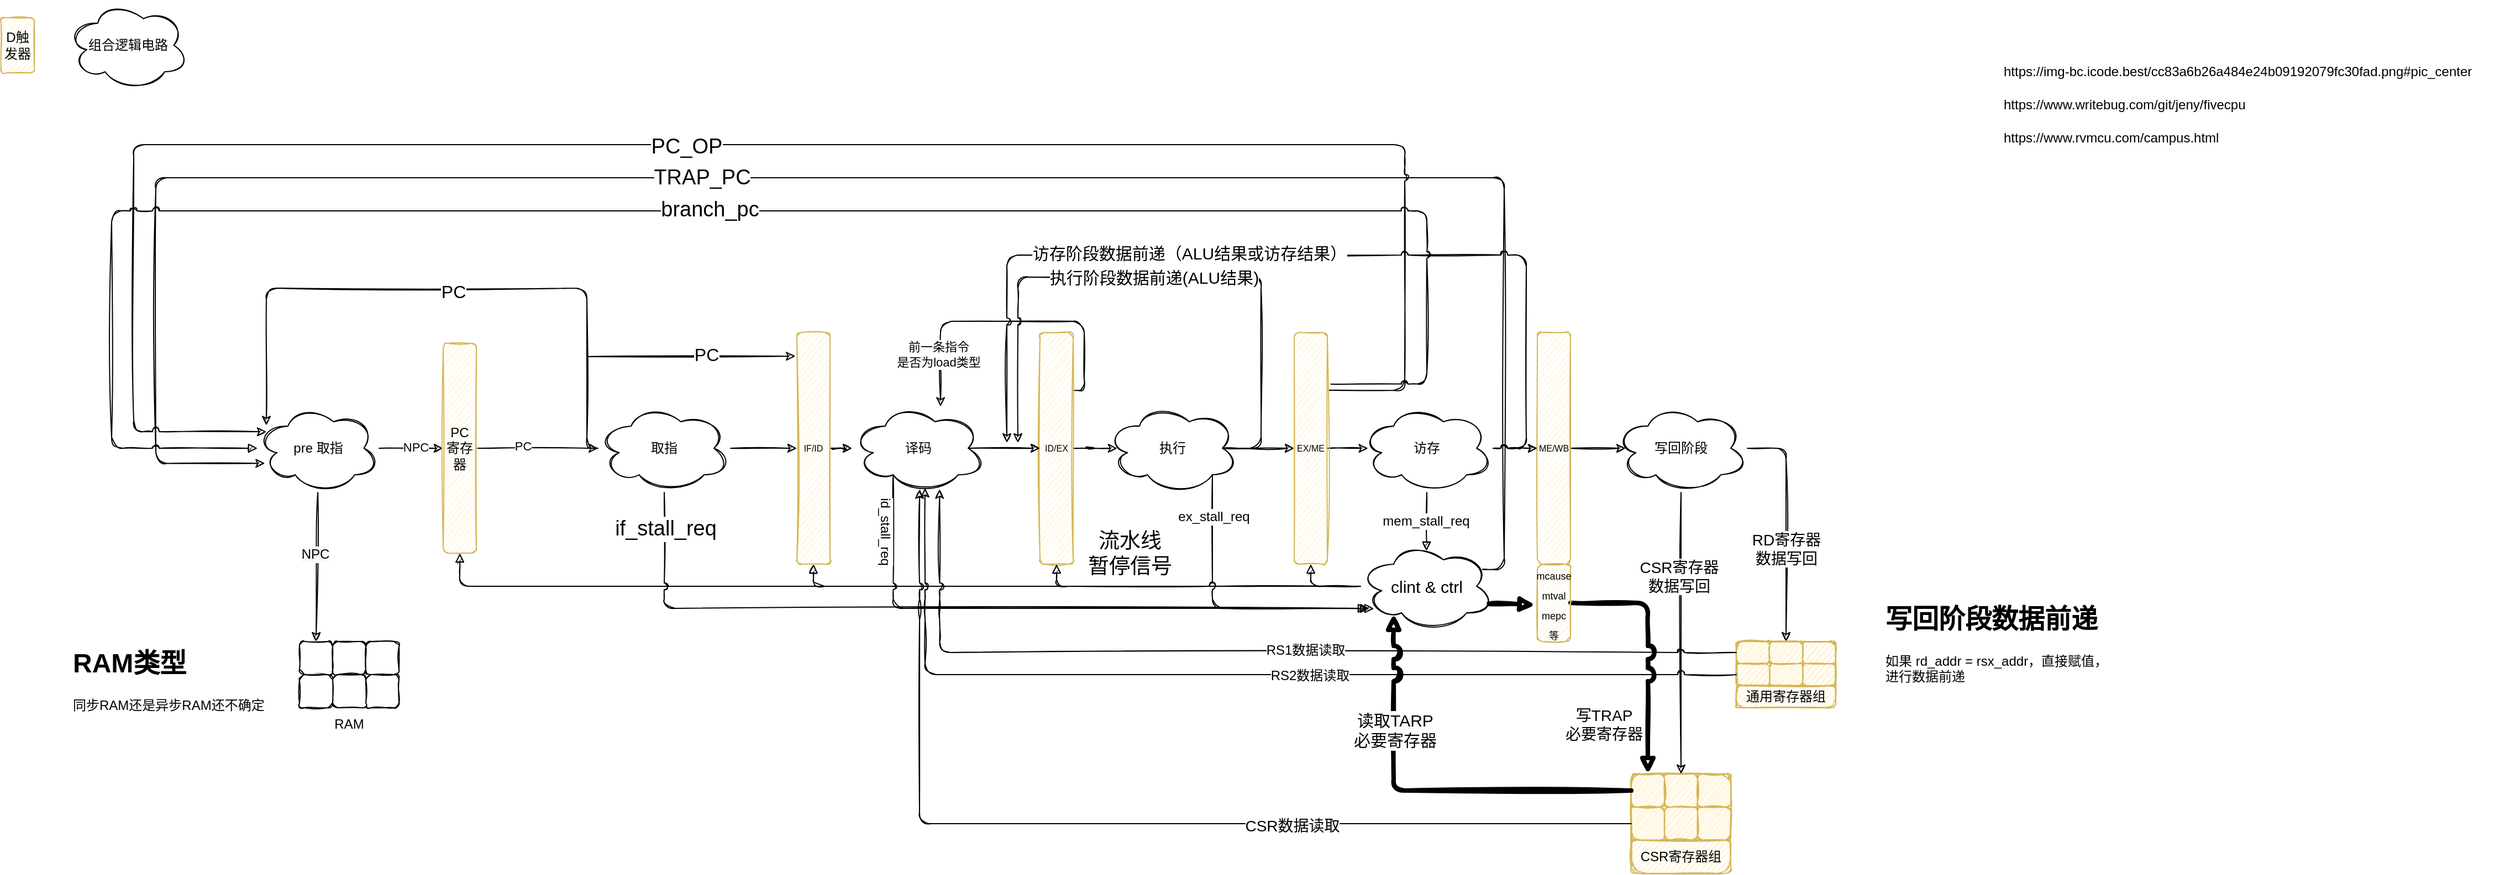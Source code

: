 <mxfile>
    <diagram id="fFQ4FI2WHlDWYevL5R3L" name="第 1 页">
        <mxGraphModel dx="2853" dy="1406" grid="1" gridSize="10" guides="1" tooltips="1" connect="1" arrows="1" fold="1" page="1" pageScale="1" pageWidth="827" pageHeight="1169" background="#ffffff" math="0" shadow="0">
            <root>
                <mxCell id="0"/>
                <mxCell id="1" parent="0"/>
                <mxCell id="73" style="edgeStyle=orthogonalEdgeStyle;rounded=1;sketch=1;jumpStyle=arc;jumpSize=6;html=1;fontSize=9;endArrow=block;strokeColor=default;strokeWidth=1;entryX=0.5;entryY=1;entryDx=0;entryDy=0;" edge="1" parent="1" source="54" target="zGGGupaVOVgGhXEfBQD1-1">
                    <mxGeometry relative="1" as="geometry">
                        <mxPoint x="7.5" y="580" as="targetPoint"/>
                    </mxGeometry>
                </mxCell>
                <mxCell id="74" style="edgeStyle=orthogonalEdgeStyle;rounded=1;sketch=1;jumpStyle=arc;jumpSize=6;html=1;entryX=0.5;entryY=1;entryDx=0;entryDy=0;fontSize=9;endArrow=block;strokeColor=default;strokeWidth=1;" edge="1" parent="1" source="54" target="36">
                    <mxGeometry relative="1" as="geometry"/>
                </mxCell>
                <mxCell id="75" value="流水线&lt;br&gt;暂停信号" style="edgeLabel;html=1;align=center;verticalAlign=middle;resizable=0;points=[];fontSize=19;rounded=1;" vertex="1" connectable="0" parent="74">
                    <mxGeometry x="0.449" y="1" relative="1" as="geometry">
                        <mxPoint x="403" y="-31" as="offset"/>
                    </mxGeometry>
                </mxCell>
                <mxCell id="77" style="edgeStyle=orthogonalEdgeStyle;rounded=1;sketch=1;jumpStyle=arc;jumpSize=6;html=1;fontSize=19;endArrow=block;strokeColor=default;strokeWidth=1;" edge="1" parent="1" source="AuDMVpWPDX14XM7IN1FL-46" target="54">
                    <mxGeometry relative="1" as="geometry">
                        <mxPoint x="-40" y="610" as="targetPoint"/>
                        <Array as="points">
                            <mxPoint x="-100" y="600"/>
                        </Array>
                    </mxGeometry>
                </mxCell>
                <mxCell id="82" value="if_stall_req" style="edgeLabel;html=1;align=center;verticalAlign=middle;resizable=0;points=[];fontSize=19;rounded=1;" vertex="1" connectable="0" parent="77">
                    <mxGeometry x="-0.909" y="1" relative="1" as="geometry">
                        <mxPoint y="-1" as="offset"/>
                    </mxGeometry>
                </mxCell>
                <mxCell id="60" style="edgeStyle=orthogonalEdgeStyle;rounded=1;sketch=1;jumpStyle=arc;html=1;fontSize=14;jumpSize=12;entryX=0.061;entryY=0.671;entryDx=0;entryDy=0;entryPerimeter=0;exitX=0.92;exitY=0.31;exitDx=0;exitDy=0;exitPerimeter=0;" edge="1" parent="1" source="54" target="6">
                    <mxGeometry relative="1" as="geometry">
                        <mxPoint x="-560" y="280" as="targetPoint"/>
                        <mxPoint x="660" y="545" as="sourcePoint"/>
                        <Array as="points">
                            <mxPoint x="660" y="565"/>
                            <mxPoint x="660" y="210"/>
                            <mxPoint x="-560" y="210"/>
                            <mxPoint x="-560" y="469"/>
                        </Array>
                    </mxGeometry>
                </mxCell>
                <mxCell id="61" value="TRAP_PC" style="edgeLabel;html=1;align=center;verticalAlign=middle;resizable=0;points=[];fontSize=19;rounded=1;" vertex="1" connectable="0" parent="60">
                    <mxGeometry x="0.128" relative="1" as="geometry">
                        <mxPoint as="offset"/>
                    </mxGeometry>
                </mxCell>
                <mxCell id="AuDMVpWPDX14XM7IN1FL-55" style="edgeStyle=orthogonalEdgeStyle;rounded=1;orthogonalLoop=1;jettySize=auto;html=1;fontSize=12;sketch=1;" parent="1" source="zGGGupaVOVgGhXEfBQD1-1" target="AuDMVpWPDX14XM7IN1FL-47" edge="1">
                    <mxGeometry relative="1" as="geometry"/>
                </mxCell>
                <mxCell id="zGGGupaVOVgGhXEfBQD1-1" value="IF/ID" style="rounded=1;whiteSpace=wrap;html=1;fontSize=8;fillColor=#fff2cc;strokeColor=#d6b656;sketch=1;" parent="1" vertex="1">
                    <mxGeometry x="20" y="350" width="30" height="210" as="geometry"/>
                </mxCell>
                <mxCell id="AuDMVpWPDX14XM7IN1FL-58" style="edgeStyle=orthogonalEdgeStyle;rounded=1;orthogonalLoop=1;jettySize=auto;html=1;exitX=1;exitY=0.5;exitDx=0;exitDy=0;entryX=0.083;entryY=0.5;entryDx=0;entryDy=0;entryPerimeter=0;fontSize=12;sketch=1;" parent="1" source="AuDMVpWPDX14XM7IN1FL-5" target="AuDMVpWPDX14XM7IN1FL-49" edge="1">
                    <mxGeometry relative="1" as="geometry"/>
                </mxCell>
                <mxCell id="49" style="edgeStyle=orthogonalEdgeStyle;html=1;exitX=1;exitY=0.25;exitDx=0;exitDy=0;jumpStyle=line;rounded=1;sketch=1;" edge="1" parent="1" source="AuDMVpWPDX14XM7IN1FL-5" target="AuDMVpWPDX14XM7IN1FL-47">
                    <mxGeometry relative="1" as="geometry">
                        <mxPoint x="150" y="320" as="targetPoint"/>
                        <Array as="points">
                            <mxPoint x="280" y="403"/>
                            <mxPoint x="280" y="340"/>
                            <mxPoint x="150" y="340"/>
                        </Array>
                    </mxGeometry>
                </mxCell>
                <mxCell id="50" value="前一条指令&lt;br&gt;是否为load类型" style="edgeLabel;html=1;align=center;verticalAlign=middle;resizable=0;points=[];sketch=1;rounded=1;" vertex="1" connectable="0" parent="49">
                    <mxGeometry x="-0.169" y="-1" relative="1" as="geometry">
                        <mxPoint x="-88" y="31" as="offset"/>
                    </mxGeometry>
                </mxCell>
                <mxCell id="AuDMVpWPDX14XM7IN1FL-5" value="ID/EX" style="rounded=1;whiteSpace=wrap;html=1;fontSize=8;fillColor=#fff2cc;strokeColor=#d6b656;sketch=1;" parent="1" vertex="1">
                    <mxGeometry x="240" y="350" width="30" height="210" as="geometry"/>
                </mxCell>
                <mxCell id="AuDMVpWPDX14XM7IN1FL-61" style="edgeStyle=orthogonalEdgeStyle;rounded=1;orthogonalLoop=1;jettySize=auto;html=1;exitX=1;exitY=0.5;exitDx=0;exitDy=0;entryX=0.057;entryY=0.5;entryDx=0;entryDy=0;entryPerimeter=0;fontSize=12;sketch=1;" parent="1" source="AuDMVpWPDX14XM7IN1FL-6" target="AuDMVpWPDX14XM7IN1FL-50" edge="1">
                    <mxGeometry relative="1" as="geometry"/>
                </mxCell>
                <mxCell id="52" style="edgeStyle=orthogonalEdgeStyle;rounded=1;sketch=1;jumpStyle=arc;html=1;exitX=1;exitY=0.25;exitDx=0;exitDy=0;fontSize=19;entryX=0.073;entryY=0.313;entryDx=0;entryDy=0;entryPerimeter=0;" edge="1" parent="1" source="AuDMVpWPDX14XM7IN1FL-6" target="6">
                    <mxGeometry relative="1" as="geometry">
                        <mxPoint x="-570" y="440" as="targetPoint"/>
                        <Array as="points">
                            <mxPoint x="570" y="403"/>
                            <mxPoint x="570" y="180"/>
                            <mxPoint x="-580" y="180"/>
                            <mxPoint x="-580" y="440"/>
                        </Array>
                    </mxGeometry>
                </mxCell>
                <mxCell id="53" value="PC_OP" style="edgeLabel;html=1;align=center;verticalAlign=middle;resizable=0;points=[];fontSize=19;rounded=1;" vertex="1" connectable="0" parent="52">
                    <mxGeometry x="0.035" y="2" relative="1" as="geometry">
                        <mxPoint as="offset"/>
                    </mxGeometry>
                </mxCell>
                <mxCell id="AuDMVpWPDX14XM7IN1FL-6" value="EX/ME" style="rounded=1;whiteSpace=wrap;html=1;fontSize=8;fillColor=#fff2cc;strokeColor=#d6b656;sketch=1;" parent="1" vertex="1">
                    <mxGeometry x="470" y="350" width="30" height="210" as="geometry"/>
                </mxCell>
                <mxCell id="AuDMVpWPDX14XM7IN1FL-70" style="edgeStyle=orthogonalEdgeStyle;rounded=1;orthogonalLoop=1;jettySize=auto;html=1;entryX=0.083;entryY=0.5;entryDx=0;entryDy=0;entryPerimeter=0;fontSize=12;sketch=1;" parent="1" source="AuDMVpWPDX14XM7IN1FL-7" target="AuDMVpWPDX14XM7IN1FL-69" edge="1">
                    <mxGeometry relative="1" as="geometry"/>
                </mxCell>
                <mxCell id="AuDMVpWPDX14XM7IN1FL-7" value="ME/WB" style="rounded=1;whiteSpace=wrap;html=1;fontSize=8;fillColor=#fff2cc;strokeColor=#d6b656;sketch=1;" parent="1" vertex="1">
                    <mxGeometry x="690" y="350" width="30" height="210" as="geometry"/>
                </mxCell>
                <mxCell id="AuDMVpWPDX14XM7IN1FL-26" value="" style="group;sketch=1;rounded=1;fillColor=#fff2cc;strokeColor=#d6b656;" parent="1" vertex="1" connectable="0">
                    <mxGeometry x="775" y="750" width="90" height="90" as="geometry"/>
                </mxCell>
                <mxCell id="AuDMVpWPDX14XM7IN1FL-27" value="" style="group;sketch=1;rounded=1;fillColor=#fff2cc;strokeColor=#d6b656;" parent="AuDMVpWPDX14XM7IN1FL-26" vertex="1" connectable="0">
                    <mxGeometry width="90" height="60" as="geometry"/>
                </mxCell>
                <mxCell id="AuDMVpWPDX14XM7IN1FL-28" value="" style="rounded=1;whiteSpace=wrap;html=1;fontSize=8;sketch=1;fillColor=#fff2cc;strokeColor=#d6b656;" parent="AuDMVpWPDX14XM7IN1FL-27" vertex="1">
                    <mxGeometry width="30" height="30" as="geometry"/>
                </mxCell>
                <mxCell id="AuDMVpWPDX14XM7IN1FL-29" value="" style="rounded=1;whiteSpace=wrap;html=1;fontSize=8;sketch=1;fillColor=#fff2cc;strokeColor=#d6b656;" parent="AuDMVpWPDX14XM7IN1FL-27" vertex="1">
                    <mxGeometry x="30" width="30" height="30" as="geometry"/>
                </mxCell>
                <mxCell id="AuDMVpWPDX14XM7IN1FL-30" value="" style="rounded=1;whiteSpace=wrap;html=1;fontSize=8;sketch=1;fillColor=#fff2cc;strokeColor=#d6b656;" parent="AuDMVpWPDX14XM7IN1FL-27" vertex="1">
                    <mxGeometry x="60" width="30" height="30" as="geometry"/>
                </mxCell>
                <mxCell id="AuDMVpWPDX14XM7IN1FL-31" value="" style="rounded=1;whiteSpace=wrap;html=1;fontSize=8;sketch=1;fillColor=#fff2cc;strokeColor=#d6b656;" parent="AuDMVpWPDX14XM7IN1FL-27" vertex="1">
                    <mxGeometry x="60" y="30" width="30" height="30" as="geometry"/>
                </mxCell>
                <mxCell id="AuDMVpWPDX14XM7IN1FL-32" value="" style="rounded=1;whiteSpace=wrap;html=1;fontSize=8;sketch=1;fillColor=#fff2cc;strokeColor=#d6b656;" parent="AuDMVpWPDX14XM7IN1FL-27" vertex="1">
                    <mxGeometry x="30" y="30" width="30" height="30" as="geometry"/>
                </mxCell>
                <mxCell id="AuDMVpWPDX14XM7IN1FL-33" value="" style="rounded=1;whiteSpace=wrap;html=1;fontSize=8;sketch=1;fillColor=#fff2cc;strokeColor=#d6b656;" parent="AuDMVpWPDX14XM7IN1FL-27" vertex="1">
                    <mxGeometry y="30" width="30" height="30" as="geometry"/>
                </mxCell>
                <mxCell id="AuDMVpWPDX14XM7IN1FL-34" value="CSR寄存器组" style="text;html=1;strokeColor=#d6b656;fillColor=#fff2cc;align=center;verticalAlign=middle;whiteSpace=wrap;rounded=1;fontSize=12;sketch=1;" parent="AuDMVpWPDX14XM7IN1FL-26" vertex="1">
                    <mxGeometry y="60" width="90" height="30" as="geometry"/>
                </mxCell>
                <mxCell id="AuDMVpWPDX14XM7IN1FL-37" value="" style="group;sketch=1;rounded=1;" parent="1" vertex="1" connectable="0">
                    <mxGeometry x="-430" y="630" width="90" height="90" as="geometry"/>
                </mxCell>
                <mxCell id="AuDMVpWPDX14XM7IN1FL-38" value="" style="group;sketch=1;rounded=1;" parent="AuDMVpWPDX14XM7IN1FL-37" vertex="1" connectable="0">
                    <mxGeometry width="90" height="60" as="geometry"/>
                </mxCell>
                <mxCell id="AuDMVpWPDX14XM7IN1FL-39" value="" style="rounded=1;whiteSpace=wrap;html=1;fontSize=8;sketch=1;" parent="AuDMVpWPDX14XM7IN1FL-38" vertex="1">
                    <mxGeometry width="30" height="30" as="geometry"/>
                </mxCell>
                <mxCell id="AuDMVpWPDX14XM7IN1FL-40" value="" style="rounded=1;whiteSpace=wrap;html=1;fontSize=8;sketch=1;" parent="AuDMVpWPDX14XM7IN1FL-38" vertex="1">
                    <mxGeometry x="30" width="30" height="30" as="geometry"/>
                </mxCell>
                <mxCell id="AuDMVpWPDX14XM7IN1FL-41" value="" style="rounded=1;whiteSpace=wrap;html=1;fontSize=8;sketch=1;" parent="AuDMVpWPDX14XM7IN1FL-38" vertex="1">
                    <mxGeometry x="60" width="30" height="30" as="geometry"/>
                </mxCell>
                <mxCell id="AuDMVpWPDX14XM7IN1FL-42" value="" style="rounded=1;whiteSpace=wrap;html=1;fontSize=8;sketch=1;" parent="AuDMVpWPDX14XM7IN1FL-38" vertex="1">
                    <mxGeometry x="60" y="30" width="30" height="30" as="geometry"/>
                </mxCell>
                <mxCell id="AuDMVpWPDX14XM7IN1FL-43" value="" style="rounded=1;whiteSpace=wrap;html=1;fontSize=8;sketch=1;" parent="AuDMVpWPDX14XM7IN1FL-38" vertex="1">
                    <mxGeometry x="30" y="30" width="30" height="30" as="geometry"/>
                </mxCell>
                <mxCell id="AuDMVpWPDX14XM7IN1FL-44" value="" style="rounded=1;whiteSpace=wrap;html=1;fontSize=8;sketch=1;" parent="AuDMVpWPDX14XM7IN1FL-38" vertex="1">
                    <mxGeometry y="30" width="30" height="30" as="geometry"/>
                </mxCell>
                <mxCell id="AuDMVpWPDX14XM7IN1FL-45" value="RAM" style="text;html=1;strokeColor=none;fillColor=none;align=center;verticalAlign=middle;whiteSpace=wrap;rounded=1;fontSize=12;sketch=1;" parent="AuDMVpWPDX14XM7IN1FL-37" vertex="1">
                    <mxGeometry y="60" width="90" height="30" as="geometry"/>
                </mxCell>
                <mxCell id="AuDMVpWPDX14XM7IN1FL-52" style="edgeStyle=orthogonalEdgeStyle;rounded=1;orthogonalLoop=1;jettySize=auto;html=1;entryX=0;entryY=0.5;entryDx=0;entryDy=0;fontSize=12;sketch=1;" parent="1" source="AuDMVpWPDX14XM7IN1FL-46" target="zGGGupaVOVgGhXEfBQD1-1" edge="1">
                    <mxGeometry relative="1" as="geometry"/>
                </mxCell>
                <mxCell id="44" style="edgeStyle=orthogonalEdgeStyle;html=1;sketch=1;rounded=1;" parent="1" source="AuDMVpWPDX14XM7IN1FL-46" target="6" edge="1">
                    <mxGeometry relative="1" as="geometry">
                        <mxPoint x="-450" y="320" as="targetPoint"/>
                        <Array as="points">
                            <mxPoint x="-170" y="455"/>
                            <mxPoint x="-170" y="310"/>
                            <mxPoint x="-460" y="310"/>
                        </Array>
                    </mxGeometry>
                </mxCell>
                <mxCell id="45" value="PC" style="edgeLabel;html=1;align=center;verticalAlign=middle;resizable=0;points=[];fontSize=16;sketch=1;rounded=1;" parent="44" vertex="1" connectable="0">
                    <mxGeometry x="-0.029" y="3" relative="1" as="geometry">
                        <mxPoint as="offset"/>
                    </mxGeometry>
                </mxCell>
                <mxCell id="AuDMVpWPDX14XM7IN1FL-46" value="取指" style="ellipse;shape=cloud;whiteSpace=wrap;html=1;fontSize=12;sketch=1;rounded=1;" parent="1" vertex="1">
                    <mxGeometry x="-160" y="415" width="120" height="80" as="geometry"/>
                </mxCell>
                <mxCell id="AuDMVpWPDX14XM7IN1FL-56" style="edgeStyle=orthogonalEdgeStyle;rounded=1;orthogonalLoop=1;jettySize=auto;html=1;exitX=0.875;exitY=0.5;exitDx=0;exitDy=0;exitPerimeter=0;entryX=0;entryY=0.5;entryDx=0;entryDy=0;fontSize=12;sketch=1;" parent="1" source="AuDMVpWPDX14XM7IN1FL-47" target="AuDMVpWPDX14XM7IN1FL-5" edge="1">
                    <mxGeometry relative="1" as="geometry"/>
                </mxCell>
                <mxCell id="79" style="edgeStyle=orthogonalEdgeStyle;rounded=1;sketch=1;jumpStyle=arc;jumpSize=6;html=1;exitX=0.31;exitY=0.8;exitDx=0;exitDy=0;exitPerimeter=0;fontSize=19;endArrow=block;strokeColor=default;strokeWidth=1;" edge="1" parent="1" source="AuDMVpWPDX14XM7IN1FL-47">
                    <mxGeometry relative="1" as="geometry">
                        <mxPoint x="536" y="600" as="targetPoint"/>
                        <Array as="points">
                            <mxPoint x="107" y="600"/>
                        </Array>
                    </mxGeometry>
                </mxCell>
                <mxCell id="83" value="id_stall_req" style="edgeLabel;html=1;align=center;verticalAlign=middle;resizable=0;points=[];fontSize=12;rotation=90;rounded=1;" vertex="1" connectable="0" parent="79">
                    <mxGeometry x="-0.859" relative="1" as="geometry">
                        <mxPoint x="-7" y="12" as="offset"/>
                    </mxGeometry>
                </mxCell>
                <mxCell id="AuDMVpWPDX14XM7IN1FL-47" value="译码" style="ellipse;shape=cloud;whiteSpace=wrap;html=1;fontSize=12;sketch=1;rounded=1;" parent="1" vertex="1">
                    <mxGeometry x="70" y="415" width="120" height="80" as="geometry"/>
                </mxCell>
                <mxCell id="AuDMVpWPDX14XM7IN1FL-59" style="edgeStyle=orthogonalEdgeStyle;rounded=1;orthogonalLoop=1;jettySize=auto;html=1;entryX=0;entryY=0.5;entryDx=0;entryDy=0;fontSize=12;sketch=1;" parent="1" source="AuDMVpWPDX14XM7IN1FL-49" target="AuDMVpWPDX14XM7IN1FL-6" edge="1">
                    <mxGeometry relative="1" as="geometry"/>
                </mxCell>
                <mxCell id="AuDMVpWPDX14XM7IN1FL-67" style="edgeStyle=orthogonalEdgeStyle;rounded=1;orthogonalLoop=1;jettySize=auto;html=1;exitX=0.875;exitY=0.5;exitDx=0;exitDy=0;exitPerimeter=0;fontSize=12;sketch=1;jumpStyle=arc;" parent="1" source="AuDMVpWPDX14XM7IN1FL-49" edge="1">
                    <mxGeometry relative="1" as="geometry">
                        <mxPoint x="220" y="450" as="targetPoint"/>
                        <Array as="points">
                            <mxPoint x="440" y="455"/>
                            <mxPoint x="440" y="300"/>
                            <mxPoint x="220" y="300"/>
                        </Array>
                    </mxGeometry>
                </mxCell>
                <mxCell id="AuDMVpWPDX14XM7IN1FL-89" value="执行阶段数据前递(ALU结果)" style="edgeLabel;html=1;align=center;verticalAlign=middle;resizable=0;points=[];fontSize=15;sketch=1;rounded=1;" parent="AuDMVpWPDX14XM7IN1FL-67" vertex="1" connectable="0">
                    <mxGeometry x="0.025" relative="1" as="geometry">
                        <mxPoint as="offset"/>
                    </mxGeometry>
                </mxCell>
                <mxCell id="81" style="edgeStyle=orthogonalEdgeStyle;rounded=1;sketch=1;jumpStyle=arc;jumpSize=6;html=1;exitX=0.8;exitY=0.8;exitDx=0;exitDy=0;exitPerimeter=0;fontSize=19;endArrow=block;strokeColor=default;strokeWidth=1;entryX=0.101;entryY=0.753;entryDx=0;entryDy=0;entryPerimeter=0;" edge="1" parent="1" source="AuDMVpWPDX14XM7IN1FL-49" target="54">
                    <mxGeometry relative="1" as="geometry">
                        <mxPoint x="510" y="610" as="targetPoint"/>
                        <Array as="points">
                            <mxPoint x="396" y="600"/>
                            <mxPoint x="510" y="600"/>
                        </Array>
                    </mxGeometry>
                </mxCell>
                <mxCell id="84" value="ex_stall_req" style="edgeLabel;html=1;align=center;verticalAlign=middle;resizable=0;points=[];fontSize=12;rounded=1;" vertex="1" connectable="0" parent="81">
                    <mxGeometry x="-0.721" y="1" relative="1" as="geometry">
                        <mxPoint as="offset"/>
                    </mxGeometry>
                </mxCell>
                <mxCell id="AuDMVpWPDX14XM7IN1FL-49" value="执行" style="ellipse;shape=cloud;whiteSpace=wrap;html=1;fontSize=12;sketch=1;rounded=1;" parent="1" vertex="1">
                    <mxGeometry x="300" y="415" width="120" height="80" as="geometry"/>
                </mxCell>
                <mxCell id="AuDMVpWPDX14XM7IN1FL-62" style="edgeStyle=orthogonalEdgeStyle;rounded=1;orthogonalLoop=1;jettySize=auto;html=1;entryX=0;entryY=0.5;entryDx=0;entryDy=0;fontSize=12;sketch=1;jumpStyle=arc;jumpSize=6;" parent="1" source="AuDMVpWPDX14XM7IN1FL-50" target="AuDMVpWPDX14XM7IN1FL-7" edge="1">
                    <mxGeometry relative="1" as="geometry"/>
                </mxCell>
                <mxCell id="AuDMVpWPDX14XM7IN1FL-68" style="edgeStyle=orthogonalEdgeStyle;rounded=1;orthogonalLoop=1;jettySize=auto;html=1;fontSize=12;sketch=1;jumpStyle=arc;" parent="1" source="AuDMVpWPDX14XM7IN1FL-50" edge="1">
                    <mxGeometry relative="1" as="geometry">
                        <mxPoint x="210" y="450" as="targetPoint"/>
                        <Array as="points">
                            <mxPoint x="680" y="455"/>
                            <mxPoint x="680" y="280"/>
                            <mxPoint x="210" y="280"/>
                        </Array>
                    </mxGeometry>
                </mxCell>
                <mxCell id="AuDMVpWPDX14XM7IN1FL-88" value="访存阶段数据前递（ALU结果或访存结果）" style="edgeLabel;html=1;align=center;verticalAlign=middle;resizable=0;points=[];fontSize=15;sketch=1;rounded=1;" parent="AuDMVpWPDX14XM7IN1FL-68" vertex="1" connectable="0">
                    <mxGeometry x="0.093" y="-2" relative="1" as="geometry">
                        <mxPoint x="-48" as="offset"/>
                    </mxGeometry>
                </mxCell>
                <mxCell id="85" style="edgeStyle=orthogonalEdgeStyle;rounded=1;sketch=1;jumpStyle=arc;jumpSize=6;html=1;entryX=0.498;entryY=0.099;entryDx=0;entryDy=0;entryPerimeter=0;fontSize=12;endArrow=block;strokeColor=default;strokeWidth=1;" edge="1" parent="1" source="AuDMVpWPDX14XM7IN1FL-50" target="54">
                    <mxGeometry relative="1" as="geometry"/>
                </mxCell>
                <mxCell id="86" value="mem_stall_req" style="edgeLabel;html=1;align=center;verticalAlign=middle;resizable=0;points=[];fontSize=12;rounded=1;" vertex="1" connectable="0" parent="85">
                    <mxGeometry x="-0.022" y="-1" relative="1" as="geometry">
                        <mxPoint as="offset"/>
                    </mxGeometry>
                </mxCell>
                <mxCell id="AuDMVpWPDX14XM7IN1FL-50" value="访存" style="ellipse;shape=cloud;whiteSpace=wrap;html=1;fontSize=12;sketch=1;rounded=1;" parent="1" vertex="1">
                    <mxGeometry x="530" y="415" width="120" height="80" as="geometry"/>
                </mxCell>
                <mxCell id="AuDMVpWPDX14XM7IN1FL-80" style="edgeStyle=orthogonalEdgeStyle;rounded=1;orthogonalLoop=1;jettySize=auto;html=1;entryX=0.5;entryY=0;entryDx=0;entryDy=0;fontSize=12;sketch=1;" parent="1" source="AuDMVpWPDX14XM7IN1FL-69" target="AuDMVpWPDX14XM7IN1FL-74" edge="1">
                    <mxGeometry relative="1" as="geometry"/>
                </mxCell>
                <mxCell id="AuDMVpWPDX14XM7IN1FL-81" value="RD寄存器&lt;br style=&quot;font-size: 14px;&quot;&gt;数据写回" style="edgeLabel;html=1;align=center;verticalAlign=middle;resizable=0;points=[];fontSize=14;sketch=1;rounded=1;" parent="AuDMVpWPDX14XM7IN1FL-80" vertex="1" connectable="0">
                    <mxGeometry x="0.044" y="-2" relative="1" as="geometry">
                        <mxPoint x="2" y="16" as="offset"/>
                    </mxGeometry>
                </mxCell>
                <mxCell id="56" style="edgeStyle=orthogonalEdgeStyle;rounded=1;sketch=1;jumpStyle=arc;html=1;entryX=0.5;entryY=0;entryDx=0;entryDy=0;fontSize=19;" edge="1" parent="1" source="AuDMVpWPDX14XM7IN1FL-69" target="AuDMVpWPDX14XM7IN1FL-29">
                    <mxGeometry relative="1" as="geometry"/>
                </mxCell>
                <mxCell id="57" value="CSR寄存器&lt;br style=&quot;font-size: 14px;&quot;&gt;数据写回" style="edgeLabel;html=1;align=center;verticalAlign=middle;resizable=0;points=[];fontSize=14;rounded=1;" vertex="1" connectable="0" parent="56">
                    <mxGeometry x="-0.406" y="-2" relative="1" as="geometry">
                        <mxPoint as="offset"/>
                    </mxGeometry>
                </mxCell>
                <mxCell id="AuDMVpWPDX14XM7IN1FL-69" value="写回阶段" style="ellipse;shape=cloud;whiteSpace=wrap;html=1;fontSize=12;sketch=1;rounded=1;" parent="1" vertex="1">
                    <mxGeometry x="760" y="415" width="120" height="80" as="geometry"/>
                </mxCell>
                <mxCell id="AuDMVpWPDX14XM7IN1FL-71" value="" style="group;fillColor=#fff2cc;strokeColor=#d6b656;sketch=1;rounded=1;" parent="1" vertex="1" connectable="0">
                    <mxGeometry x="870" y="630" width="90" height="60" as="geometry"/>
                </mxCell>
                <mxCell id="AuDMVpWPDX14XM7IN1FL-72" value="" style="group;fillColor=#fff2cc;strokeColor=#d6b656;sketch=1;rounded=1;" parent="AuDMVpWPDX14XM7IN1FL-71" vertex="1" connectable="0">
                    <mxGeometry width="90" height="40" as="geometry"/>
                </mxCell>
                <mxCell id="AuDMVpWPDX14XM7IN1FL-73" value="" style="rounded=1;whiteSpace=wrap;html=1;fontSize=8;fillColor=#fff2cc;strokeColor=#d6b656;sketch=1;" parent="AuDMVpWPDX14XM7IN1FL-72" vertex="1">
                    <mxGeometry width="30" height="20" as="geometry"/>
                </mxCell>
                <mxCell id="AuDMVpWPDX14XM7IN1FL-74" value="" style="rounded=1;whiteSpace=wrap;html=1;fontSize=8;fillColor=#fff2cc;strokeColor=#d6b656;sketch=1;" parent="AuDMVpWPDX14XM7IN1FL-72" vertex="1">
                    <mxGeometry x="30" width="30" height="20" as="geometry"/>
                </mxCell>
                <mxCell id="AuDMVpWPDX14XM7IN1FL-75" value="" style="rounded=1;whiteSpace=wrap;html=1;fontSize=8;fillColor=#fff2cc;strokeColor=#d6b656;sketch=1;" parent="AuDMVpWPDX14XM7IN1FL-72" vertex="1">
                    <mxGeometry x="60" width="30" height="20" as="geometry"/>
                </mxCell>
                <mxCell id="AuDMVpWPDX14XM7IN1FL-76" value="" style="rounded=1;whiteSpace=wrap;html=1;fontSize=8;fillColor=#fff2cc;strokeColor=#d6b656;sketch=1;" parent="AuDMVpWPDX14XM7IN1FL-72" vertex="1">
                    <mxGeometry x="60" y="20" width="30" height="20" as="geometry"/>
                </mxCell>
                <mxCell id="AuDMVpWPDX14XM7IN1FL-77" value="" style="rounded=1;whiteSpace=wrap;html=1;fontSize=8;fillColor=#fff2cc;strokeColor=#d6b656;sketch=1;" parent="AuDMVpWPDX14XM7IN1FL-72" vertex="1">
                    <mxGeometry x="30" y="20" width="30" height="20" as="geometry"/>
                </mxCell>
                <mxCell id="AuDMVpWPDX14XM7IN1FL-78" value="" style="rounded=1;whiteSpace=wrap;html=1;fontSize=8;fillColor=#fff2cc;strokeColor=#d6b656;sketch=1;" parent="AuDMVpWPDX14XM7IN1FL-72" vertex="1">
                    <mxGeometry y="20" width="30" height="20" as="geometry"/>
                </mxCell>
                <mxCell id="AuDMVpWPDX14XM7IN1FL-79" value="通用寄存器组" style="text;html=1;strokeColor=#d6b656;fillColor=#fff2cc;align=center;verticalAlign=middle;whiteSpace=wrap;rounded=1;fontSize=12;sketch=1;" parent="AuDMVpWPDX14XM7IN1FL-71" vertex="1">
                    <mxGeometry y="40" width="90" height="20" as="geometry"/>
                </mxCell>
                <mxCell id="AuDMVpWPDX14XM7IN1FL-82" style="edgeStyle=orthogonalEdgeStyle;rounded=1;orthogonalLoop=1;jettySize=auto;html=1;entryX=0.66;entryY=0.965;entryDx=0;entryDy=0;entryPerimeter=0;fontSize=12;sketch=1;jumpStyle=arc;" parent="1" source="AuDMVpWPDX14XM7IN1FL-73" target="AuDMVpWPDX14XM7IN1FL-47" edge="1">
                    <mxGeometry relative="1" as="geometry">
                        <Array as="points">
                            <mxPoint x="149" y="640"/>
                        </Array>
                    </mxGeometry>
                </mxCell>
                <mxCell id="AuDMVpWPDX14XM7IN1FL-84" value="RS1数据读取" style="edgeLabel;html=1;align=center;verticalAlign=middle;resizable=0;points=[];fontSize=12;sketch=1;rounded=1;" parent="AuDMVpWPDX14XM7IN1FL-82" vertex="1" connectable="0">
                    <mxGeometry x="-0.102" y="-2" relative="1" as="geometry">
                        <mxPoint as="offset"/>
                    </mxGeometry>
                </mxCell>
                <mxCell id="AuDMVpWPDX14XM7IN1FL-83" style="edgeStyle=orthogonalEdgeStyle;rounded=1;orthogonalLoop=1;jettySize=auto;html=1;entryX=0.55;entryY=0.95;entryDx=0;entryDy=0;entryPerimeter=0;fontSize=12;sketch=1;jumpStyle=arc;" parent="1" source="AuDMVpWPDX14XM7IN1FL-78" target="AuDMVpWPDX14XM7IN1FL-47" edge="1">
                    <mxGeometry relative="1" as="geometry">
                        <Array as="points">
                            <mxPoint x="136" y="660"/>
                        </Array>
                    </mxGeometry>
                </mxCell>
                <mxCell id="AuDMVpWPDX14XM7IN1FL-85" value="RS2数据读取" style="edgeLabel;html=1;align=center;verticalAlign=middle;resizable=0;points=[];fontSize=12;sketch=1;rounded=1;" parent="AuDMVpWPDX14XM7IN1FL-83" vertex="1" connectable="0">
                    <mxGeometry x="-0.144" y="1" relative="1" as="geometry">
                        <mxPoint as="offset"/>
                    </mxGeometry>
                </mxCell>
                <mxCell id="AuDMVpWPDX14XM7IN1FL-87" value="&lt;h1&gt;写回阶段数据前递&lt;/h1&gt;&lt;div&gt;如果 rd_addr = rsx_addr，直接赋值，进行数据前递&lt;/div&gt;" style="text;html=1;strokeColor=none;fillColor=none;spacing=5;spacingTop=-20;whiteSpace=wrap;overflow=hidden;rounded=1;fontSize=12;sketch=1;" parent="1" vertex="1">
                    <mxGeometry x="1000" y="590" width="210" height="120" as="geometry"/>
                </mxCell>
                <mxCell id="16" style="edgeStyle=none;html=1;entryX=0.5;entryY=0;entryDx=0;entryDy=0;sketch=1;rounded=1;" parent="1" source="6" target="AuDMVpWPDX14XM7IN1FL-39" edge="1">
                    <mxGeometry relative="1" as="geometry"/>
                </mxCell>
                <mxCell id="17" value="&lt;span style=&quot;font-size: 12px ; background-color: rgb(248 , 249 , 250)&quot;&gt;NPC&lt;br&gt;&lt;/span&gt;" style="edgeLabel;html=1;align=center;verticalAlign=middle;resizable=0;points=[];sketch=1;rounded=1;" parent="16" vertex="1" connectable="0">
                    <mxGeometry x="-0.173" y="-2" relative="1" as="geometry">
                        <mxPoint as="offset"/>
                    </mxGeometry>
                </mxCell>
                <mxCell id="37" style="edgeStyle=none;html=1;entryX=0;entryY=0.5;entryDx=0;entryDy=0;sketch=1;rounded=1;" parent="1" source="6" target="36" edge="1">
                    <mxGeometry relative="1" as="geometry"/>
                </mxCell>
                <mxCell id="41" value="NPC" style="edgeLabel;html=1;align=center;verticalAlign=middle;resizable=0;points=[];sketch=1;rounded=1;" parent="37" vertex="1" connectable="0">
                    <mxGeometry x="0.126" y="1" relative="1" as="geometry">
                        <mxPoint as="offset"/>
                    </mxGeometry>
                </mxCell>
                <mxCell id="6" value="pre 取指" style="ellipse;shape=cloud;whiteSpace=wrap;html=1;fontSize=12;sketch=1;rounded=1;" parent="1" vertex="1">
                    <mxGeometry x="-468" y="415" width="110" height="80" as="geometry"/>
                </mxCell>
                <mxCell id="26" value="" style="endArrow=block;html=1;rounded=1;jumpStyle=arc;exitX=1.107;exitY=0.223;exitDx=0;exitDy=0;exitPerimeter=0;edgeStyle=orthogonalEdgeStyle;endFill=1;sketch=1;" parent="1" source="AuDMVpWPDX14XM7IN1FL-6" target="6" edge="1">
                    <mxGeometry width="50" height="50" relative="1" as="geometry">
                        <mxPoint x="540" y="400" as="sourcePoint"/>
                        <mxPoint x="-450" y="200" as="targetPoint"/>
                        <Array as="points">
                            <mxPoint x="590" y="397"/>
                            <mxPoint x="590" y="240"/>
                            <mxPoint x="-600" y="240"/>
                            <mxPoint x="-600" y="455"/>
                        </Array>
                    </mxGeometry>
                </mxCell>
                <mxCell id="28" value="branch_pc" style="edgeLabel;html=1;align=center;verticalAlign=middle;resizable=0;points=[];sketch=1;rounded=1;fontSize=19;" parent="26" vertex="1" connectable="0">
                    <mxGeometry x="0.003" y="-1" relative="1" as="geometry">
                        <mxPoint as="offset"/>
                    </mxGeometry>
                </mxCell>
                <mxCell id="29" value="&lt;h1&gt;RAM类型&lt;/h1&gt;&lt;div&gt;同步RAM还是异步RAM还不确定&lt;/div&gt;" style="text;html=1;strokeColor=none;fillColor=none;spacing=5;spacingTop=-20;whiteSpace=wrap;overflow=hidden;rounded=1;sketch=1;" parent="1" vertex="1">
                    <mxGeometry x="-640" y="630" width="190" height="120" as="geometry"/>
                </mxCell>
                <UserObject label="https://img-bc.icode.best/cc83a6b26a484e24b09192079fc30fad.png#pic_center" link="https://img-bc.icode.best/cc83a6b26a484e24b09192079fc30fad.png#pic_center" id="30">
                    <mxCell style="text;whiteSpace=wrap;html=1;sketch=1;rounded=1;" parent="1" vertex="1">
                        <mxGeometry x="1110" y="100" width="450" height="30" as="geometry"/>
                    </mxCell>
                </UserObject>
                <UserObject label="https://www.writebug.com/git/jeny/fivecpu" link="https://www.writebug.com/git/jeny/fivecpu" id="32">
                    <mxCell style="text;whiteSpace=wrap;html=1;sketch=1;rounded=1;" parent="1" vertex="1">
                        <mxGeometry x="1110" y="130" width="240" height="30" as="geometry"/>
                    </mxCell>
                </UserObject>
                <UserObject label="https://www.rvmcu.com/campus.html" link="https://www.rvmcu.com/campus.html" id="35">
                    <mxCell style="text;whiteSpace=wrap;html=1;sketch=1;rounded=1;" parent="1" vertex="1">
                        <mxGeometry x="1110" y="160" width="220" height="30" as="geometry"/>
                    </mxCell>
                </UserObject>
                <mxCell id="39" style="edgeStyle=none;html=1;sketch=1;rounded=1;" parent="1" source="36" target="AuDMVpWPDX14XM7IN1FL-46" edge="1">
                    <mxGeometry relative="1" as="geometry"/>
                </mxCell>
                <mxCell id="40" value="PC" style="edgeLabel;html=1;align=center;verticalAlign=middle;resizable=0;points=[];sketch=1;rounded=1;" parent="39" vertex="1" connectable="0">
                    <mxGeometry x="-0.235" y="2" relative="1" as="geometry">
                        <mxPoint as="offset"/>
                    </mxGeometry>
                </mxCell>
                <mxCell id="36" value="PC 寄存器" style="rounded=1;whiteSpace=wrap;html=1;fillColor=#fff2cc;strokeColor=#d6b656;sketch=1;" parent="1" vertex="1">
                    <mxGeometry x="-300" y="360" width="30" height="190" as="geometry"/>
                </mxCell>
                <mxCell id="46" value="" style="endArrow=classic;html=1;fontSize=16;entryX=-0.044;entryY=0.103;entryDx=0;entryDy=0;entryPerimeter=0;sketch=1;rounded=1;" parent="1" target="zGGGupaVOVgGhXEfBQD1-1" edge="1">
                    <mxGeometry width="50" height="50" relative="1" as="geometry">
                        <mxPoint x="-170" y="372" as="sourcePoint"/>
                        <mxPoint x="-10" y="380" as="targetPoint"/>
                    </mxGeometry>
                </mxCell>
                <mxCell id="47" value="PC" style="edgeLabel;html=1;align=center;verticalAlign=middle;resizable=0;points=[];fontSize=16;sketch=1;rounded=1;" parent="46" vertex="1" connectable="0">
                    <mxGeometry x="0.146" y="2" relative="1" as="geometry">
                        <mxPoint as="offset"/>
                    </mxGeometry>
                </mxCell>
                <mxCell id="71" style="edgeStyle=orthogonalEdgeStyle;rounded=1;sketch=1;jumpStyle=arc;jumpSize=6;html=1;entryX=0.5;entryY=1;entryDx=0;entryDy=0;fontSize=9;endArrow=block;strokeColor=default;strokeWidth=1;" edge="1" parent="1" source="54" target="AuDMVpWPDX14XM7IN1FL-6">
                    <mxGeometry relative="1" as="geometry"/>
                </mxCell>
                <mxCell id="72" style="edgeStyle=orthogonalEdgeStyle;rounded=1;sketch=1;jumpStyle=arc;jumpSize=6;html=1;entryX=0.5;entryY=1;entryDx=0;entryDy=0;fontSize=9;endArrow=block;strokeColor=default;strokeWidth=1;" edge="1" parent="1" source="54" target="AuDMVpWPDX14XM7IN1FL-5">
                    <mxGeometry relative="1" as="geometry"/>
                </mxCell>
                <mxCell id="87" style="edgeStyle=orthogonalEdgeStyle;rounded=1;sketch=1;jumpStyle=arc;jumpSize=6;html=1;exitX=0.96;exitY=0.7;exitDx=0;exitDy=0;exitPerimeter=0;entryX=-0.064;entryY=0.527;entryDx=0;entryDy=0;entryPerimeter=0;fontSize=12;endArrow=block;strokeColor=default;strokeWidth=4;" edge="1" parent="1" source="54" target="68">
                    <mxGeometry relative="1" as="geometry"/>
                </mxCell>
                <mxCell id="54" value="&lt;font style=&quot;font-size: 15px&quot;&gt;clint &amp;amp; ctrl&lt;/font&gt;" style="ellipse;shape=cloud;whiteSpace=wrap;html=1;fontSize=12;sketch=1;rounded=1;" vertex="1" parent="1">
                    <mxGeometry x="530" y="540" width="120" height="80" as="geometry"/>
                </mxCell>
                <mxCell id="58" style="edgeStyle=orthogonalEdgeStyle;rounded=1;sketch=1;jumpStyle=arc;html=1;entryX=0.509;entryY=0.966;entryDx=0;entryDy=0;entryPerimeter=0;fontSize=14;" edge="1" parent="1" source="AuDMVpWPDX14XM7IN1FL-33" target="AuDMVpWPDX14XM7IN1FL-47">
                    <mxGeometry relative="1" as="geometry">
                        <Array as="points">
                            <mxPoint x="131" y="795"/>
                            <mxPoint x="131" y="520"/>
                        </Array>
                    </mxGeometry>
                </mxCell>
                <mxCell id="59" value="CSR数据读取" style="edgeLabel;html=1;align=center;verticalAlign=middle;resizable=0;points=[];fontSize=14;rounded=1;" vertex="1" connectable="0" parent="58">
                    <mxGeometry x="-0.351" y="2" relative="1" as="geometry">
                        <mxPoint as="offset"/>
                    </mxGeometry>
                </mxCell>
                <mxCell id="66" style="edgeStyle=orthogonalEdgeStyle;rounded=1;sketch=1;jumpStyle=arc;jumpSize=6;html=1;entryX=0.25;entryY=0.813;entryDx=0;entryDy=0;entryPerimeter=0;fontSize=19;strokeWidth=4;endArrow=block;strokeColor=default;exitX=0;exitY=0.5;exitDx=0;exitDy=0;" edge="1" parent="1" source="AuDMVpWPDX14XM7IN1FL-28" target="54">
                    <mxGeometry relative="1" as="geometry">
                        <mxPoint x="730" y="765" as="sourcePoint"/>
                        <Array as="points">
                            <mxPoint x="560" y="765"/>
                        </Array>
                    </mxGeometry>
                </mxCell>
                <mxCell id="67" value="读取TARP&lt;br style=&quot;font-size: 15px&quot;&gt;必要寄存器" style="edgeLabel;html=1;align=center;verticalAlign=middle;resizable=0;points=[];fontSize=15;rounded=1;" vertex="1" connectable="0" parent="66">
                    <mxGeometry x="-0.299" y="1" relative="1" as="geometry">
                        <mxPoint x="-83" y="-56" as="offset"/>
                    </mxGeometry>
                </mxCell>
                <mxCell id="88" style="edgeStyle=orthogonalEdgeStyle;rounded=1;sketch=1;jumpStyle=arc;jumpSize=6;html=1;entryX=0.5;entryY=0;entryDx=0;entryDy=0;fontSize=12;endArrow=block;strokeColor=default;strokeWidth=4;" edge="1" parent="1" source="68" target="AuDMVpWPDX14XM7IN1FL-28">
                    <mxGeometry relative="1" as="geometry"/>
                </mxCell>
                <mxCell id="89" value="写TRAP&lt;br style=&quot;font-size: 14px;&quot;&gt;必要寄存器" style="edgeLabel;html=1;align=center;verticalAlign=middle;resizable=0;points=[];fontSize=14;rounded=1;" vertex="1" connectable="0" parent="88">
                    <mxGeometry x="0.58" relative="1" as="geometry">
                        <mxPoint x="-40" y="2" as="offset"/>
                    </mxGeometry>
                </mxCell>
                <mxCell id="68" value="&lt;font style=&quot;font-size: 9px&quot;&gt;mcause&lt;br&gt;mtval&lt;br&gt;mepc&lt;br&gt;等&lt;br&gt;&lt;/font&gt;" style="rounded=1;whiteSpace=wrap;html=1;sketch=1;fontSize=15;fillColor=#fff2cc;strokeColor=#d6b656;" vertex="1" parent="1">
                    <mxGeometry x="690" y="560" width="30" height="70" as="geometry"/>
                </mxCell>
                <mxCell id="91" value="D触发器" style="rounded=1;whiteSpace=wrap;html=1;fillColor=#fff2cc;strokeColor=#d6b656;sketch=1;" vertex="1" parent="1">
                    <mxGeometry x="-700" y="65" width="30" height="50" as="geometry"/>
                </mxCell>
                <mxCell id="92" value="组合逻辑电路" style="ellipse;shape=cloud;whiteSpace=wrap;html=1;fontSize=12;sketch=1;rounded=1;" vertex="1" parent="1">
                    <mxGeometry x="-640" y="50" width="110" height="80" as="geometry"/>
                </mxCell>
            </root>
        </mxGraphModel>
    </diagram>
</mxfile>